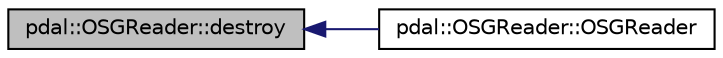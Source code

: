 digraph "pdal::OSGReader::destroy"
{
  edge [fontname="Helvetica",fontsize="10",labelfontname="Helvetica",labelfontsize="10"];
  node [fontname="Helvetica",fontsize="10",shape=record];
  rankdir="LR";
  Node1 [label="pdal::OSGReader::destroy",height=0.2,width=0.4,color="black", fillcolor="grey75", style="filled", fontcolor="black"];
  Node1 -> Node2 [dir="back",color="midnightblue",fontsize="10",style="solid",fontname="Helvetica"];
  Node2 [label="pdal::OSGReader::OSGReader",height=0.2,width=0.4,color="black", fillcolor="white", style="filled",URL="$classpdal_1_1OSGReader.html#a329a84fee253f0d047d91b38ae084e61"];
}
